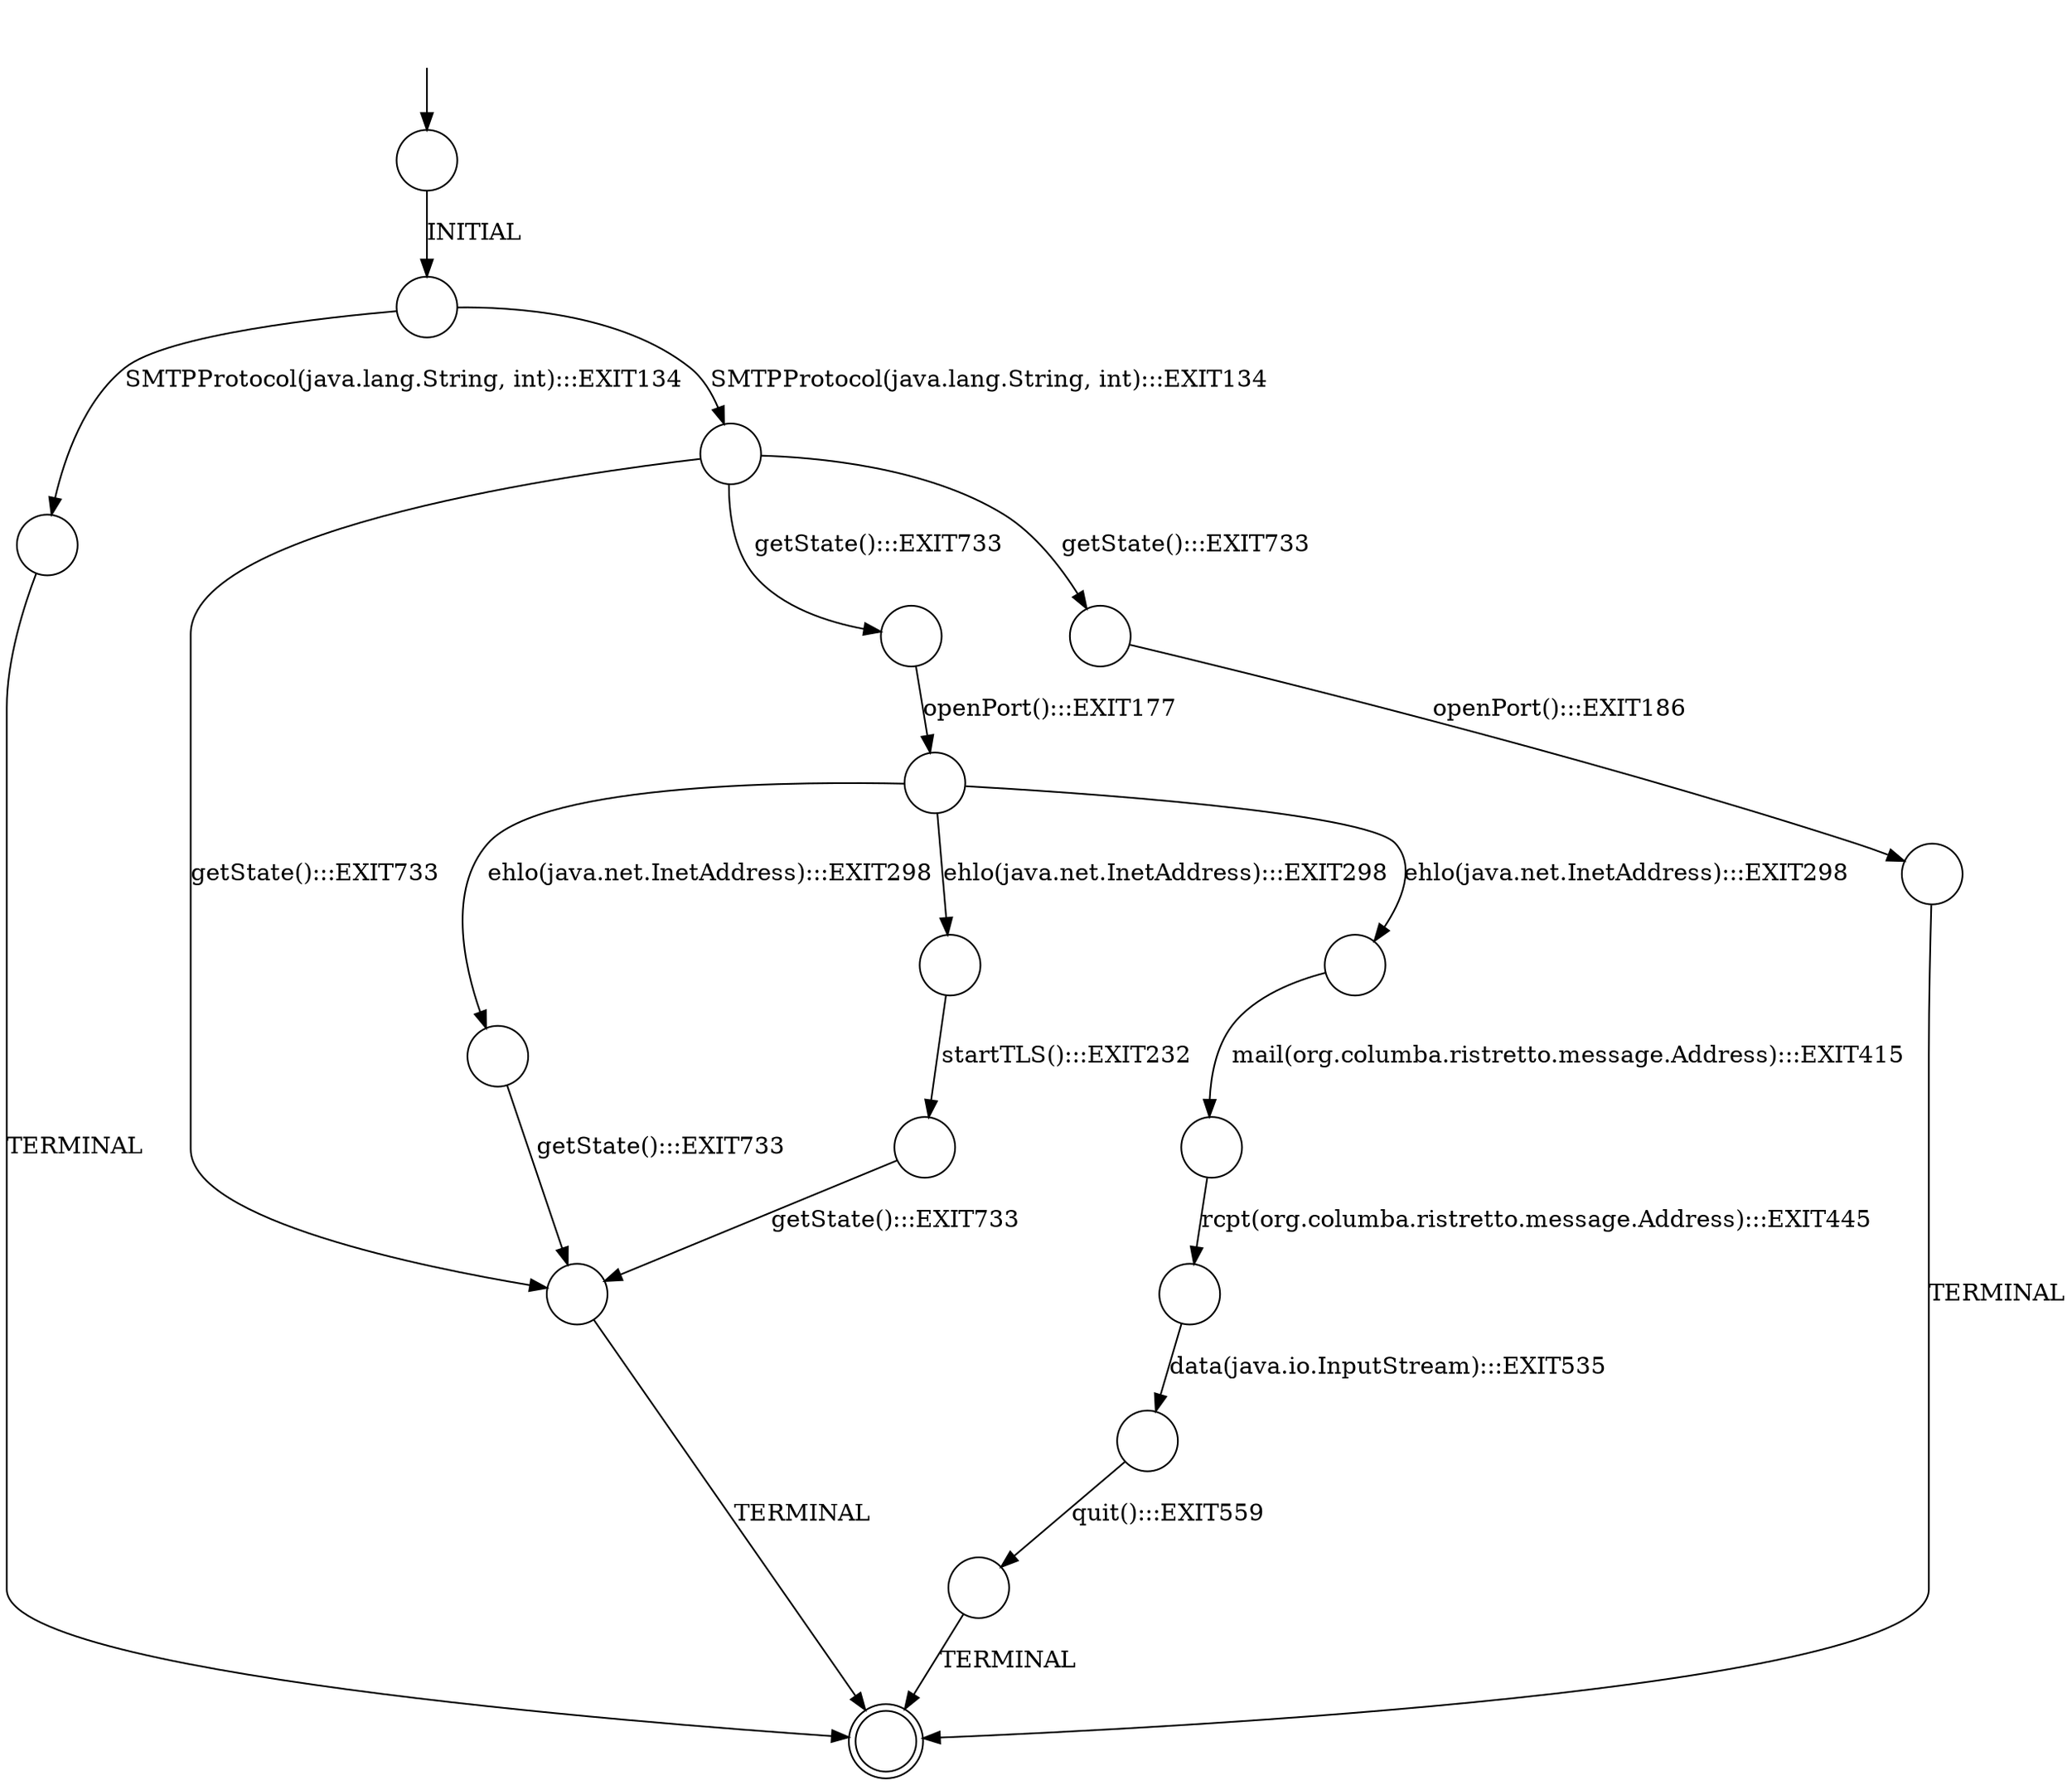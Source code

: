 digraph {
  0 [shape=circle,label=""];
  0 -> 6 [label="getState():::EXIT733"]
  1 [shape=circle,label=""];
  1 -> 7 [label="openPort():::EXIT177"]
  2 [shape=circle,label=""];
  2 -> 15 [label="openPort():::EXIT186"]
  3 [shape=circle,label=""];
  3 -> 6 [label="getState():::EXIT733"]
  4 [shape=circle,label=""];
  4 -> 17 [label="data(java.io.InputStream):::EXIT535"]
  5 [shape=doublecircle,label=""];
  6 [shape=circle,label=""];
  6 -> 5 [label="TERMINAL"]
  7 [shape=circle,label=""];
  7 -> 3 [label="ehlo(java.net.InetAddress):::EXIT298"]
  7 -> 8 [label="ehlo(java.net.InetAddress):::EXIT298"]
  7 -> 16 [label="ehlo(java.net.InetAddress):::EXIT298"]
  8 [shape=circle,label=""];
  8 -> 10 [label="mail(org.columba.ristretto.message.Address):::EXIT415"]
  9 [shape=circle,label=""];
  initial [shape=plaintext,label=""];
  initial -> 9
  9 -> 11 [label="INITIAL"]
  10 [shape=circle,label=""];
  10 -> 4 [label="rcpt(org.columba.ristretto.message.Address):::EXIT445"]
  11 [shape=circle,label=""];
  11 -> 12 [label="SMTPProtocol(java.lang.String, int):::EXIT134"]
  11 -> 14 [label="SMTPProtocol(java.lang.String, int):::EXIT134"]
  12 [shape=circle,label=""];
  12 -> 5 [label="TERMINAL"]
  13 [shape=circle,label=""];
  13 -> 5 [label="TERMINAL"]
  14 [shape=circle,label=""];
  14 -> 1 [label="getState():::EXIT733"]
  14 -> 2 [label="getState():::EXIT733"]
  14 -> 6 [label="getState():::EXIT733"]
  15 [shape=circle,label=""];
  15 -> 5 [label="TERMINAL"]
  16 [shape=circle,label=""];
  16 -> 0 [label="startTLS():::EXIT232"]
  17 [shape=circle,label=""];
  17 -> 13 [label="quit():::EXIT559"]
}
